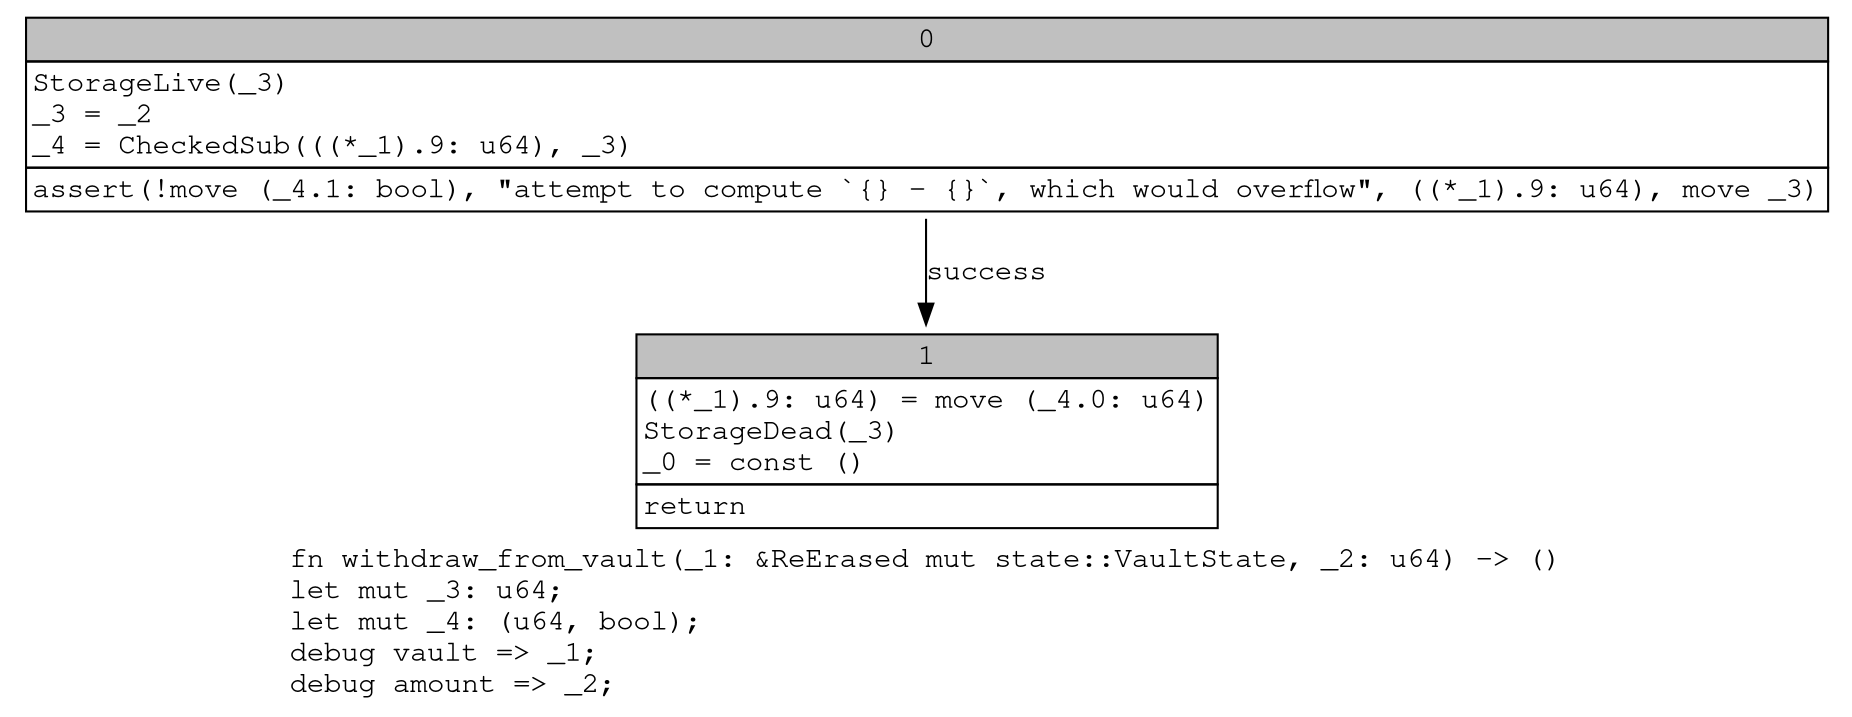 digraph Mir_0_430 {
    graph [fontname="Courier, monospace"];
    node [fontname="Courier, monospace"];
    edge [fontname="Courier, monospace"];
    label=<fn withdraw_from_vault(_1: &amp;ReErased mut state::VaultState, _2: u64) -&gt; ()<br align="left"/>let mut _3: u64;<br align="left"/>let mut _4: (u64, bool);<br align="left"/>debug vault =&gt; _1;<br align="left"/>debug amount =&gt; _2;<br align="left"/>>;
    bb0__0_430 [shape="none", label=<<table border="0" cellborder="1" cellspacing="0"><tr><td bgcolor="gray" align="center" colspan="1">0</td></tr><tr><td align="left" balign="left">StorageLive(_3)<br/>_3 = _2<br/>_4 = CheckedSub(((*_1).9: u64), _3)<br/></td></tr><tr><td align="left">assert(!move (_4.1: bool), &quot;attempt to compute `{} - {}`, which would overflow&quot;, ((*_1).9: u64), move _3)</td></tr></table>>];
    bb1__0_430 [shape="none", label=<<table border="0" cellborder="1" cellspacing="0"><tr><td bgcolor="gray" align="center" colspan="1">1</td></tr><tr><td align="left" balign="left">((*_1).9: u64) = move (_4.0: u64)<br/>StorageDead(_3)<br/>_0 = const ()<br/></td></tr><tr><td align="left">return</td></tr></table>>];
    bb0__0_430 -> bb1__0_430 [label="success"];
}
